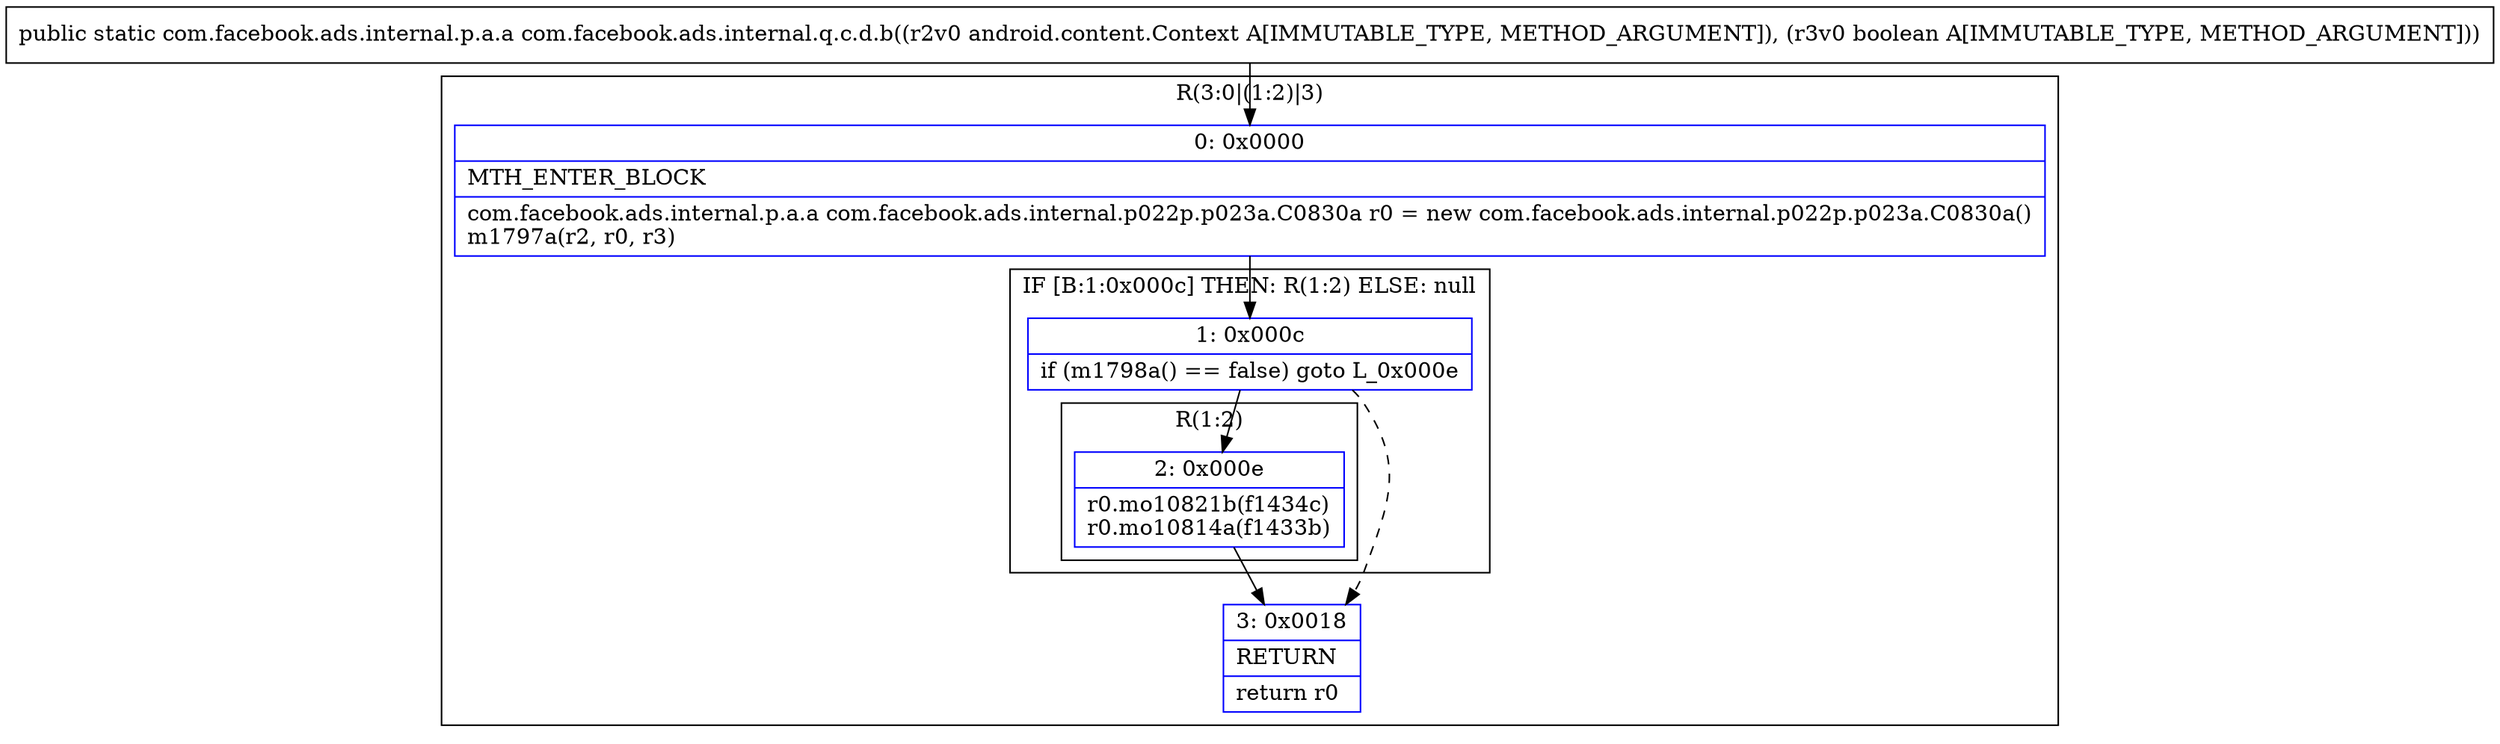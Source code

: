 digraph "CFG forcom.facebook.ads.internal.q.c.d.b(Landroid\/content\/Context;Z)Lcom\/facebook\/ads\/internal\/p\/a\/a;" {
subgraph cluster_Region_588968603 {
label = "R(3:0|(1:2)|3)";
node [shape=record,color=blue];
Node_0 [shape=record,label="{0\:\ 0x0000|MTH_ENTER_BLOCK\l|com.facebook.ads.internal.p.a.a com.facebook.ads.internal.p022p.p023a.C0830a r0 = new com.facebook.ads.internal.p022p.p023a.C0830a()\lm1797a(r2, r0, r3)\l}"];
subgraph cluster_IfRegion_1230996482 {
label = "IF [B:1:0x000c] THEN: R(1:2) ELSE: null";
node [shape=record,color=blue];
Node_1 [shape=record,label="{1\:\ 0x000c|if (m1798a() == false) goto L_0x000e\l}"];
subgraph cluster_Region_507064528 {
label = "R(1:2)";
node [shape=record,color=blue];
Node_2 [shape=record,label="{2\:\ 0x000e|r0.mo10821b(f1434c)\lr0.mo10814a(f1433b)\l}"];
}
}
Node_3 [shape=record,label="{3\:\ 0x0018|RETURN\l|return r0\l}"];
}
MethodNode[shape=record,label="{public static com.facebook.ads.internal.p.a.a com.facebook.ads.internal.q.c.d.b((r2v0 android.content.Context A[IMMUTABLE_TYPE, METHOD_ARGUMENT]), (r3v0 boolean A[IMMUTABLE_TYPE, METHOD_ARGUMENT])) }"];
MethodNode -> Node_0;
Node_0 -> Node_1;
Node_1 -> Node_2;
Node_1 -> Node_3[style=dashed];
Node_2 -> Node_3;
}

